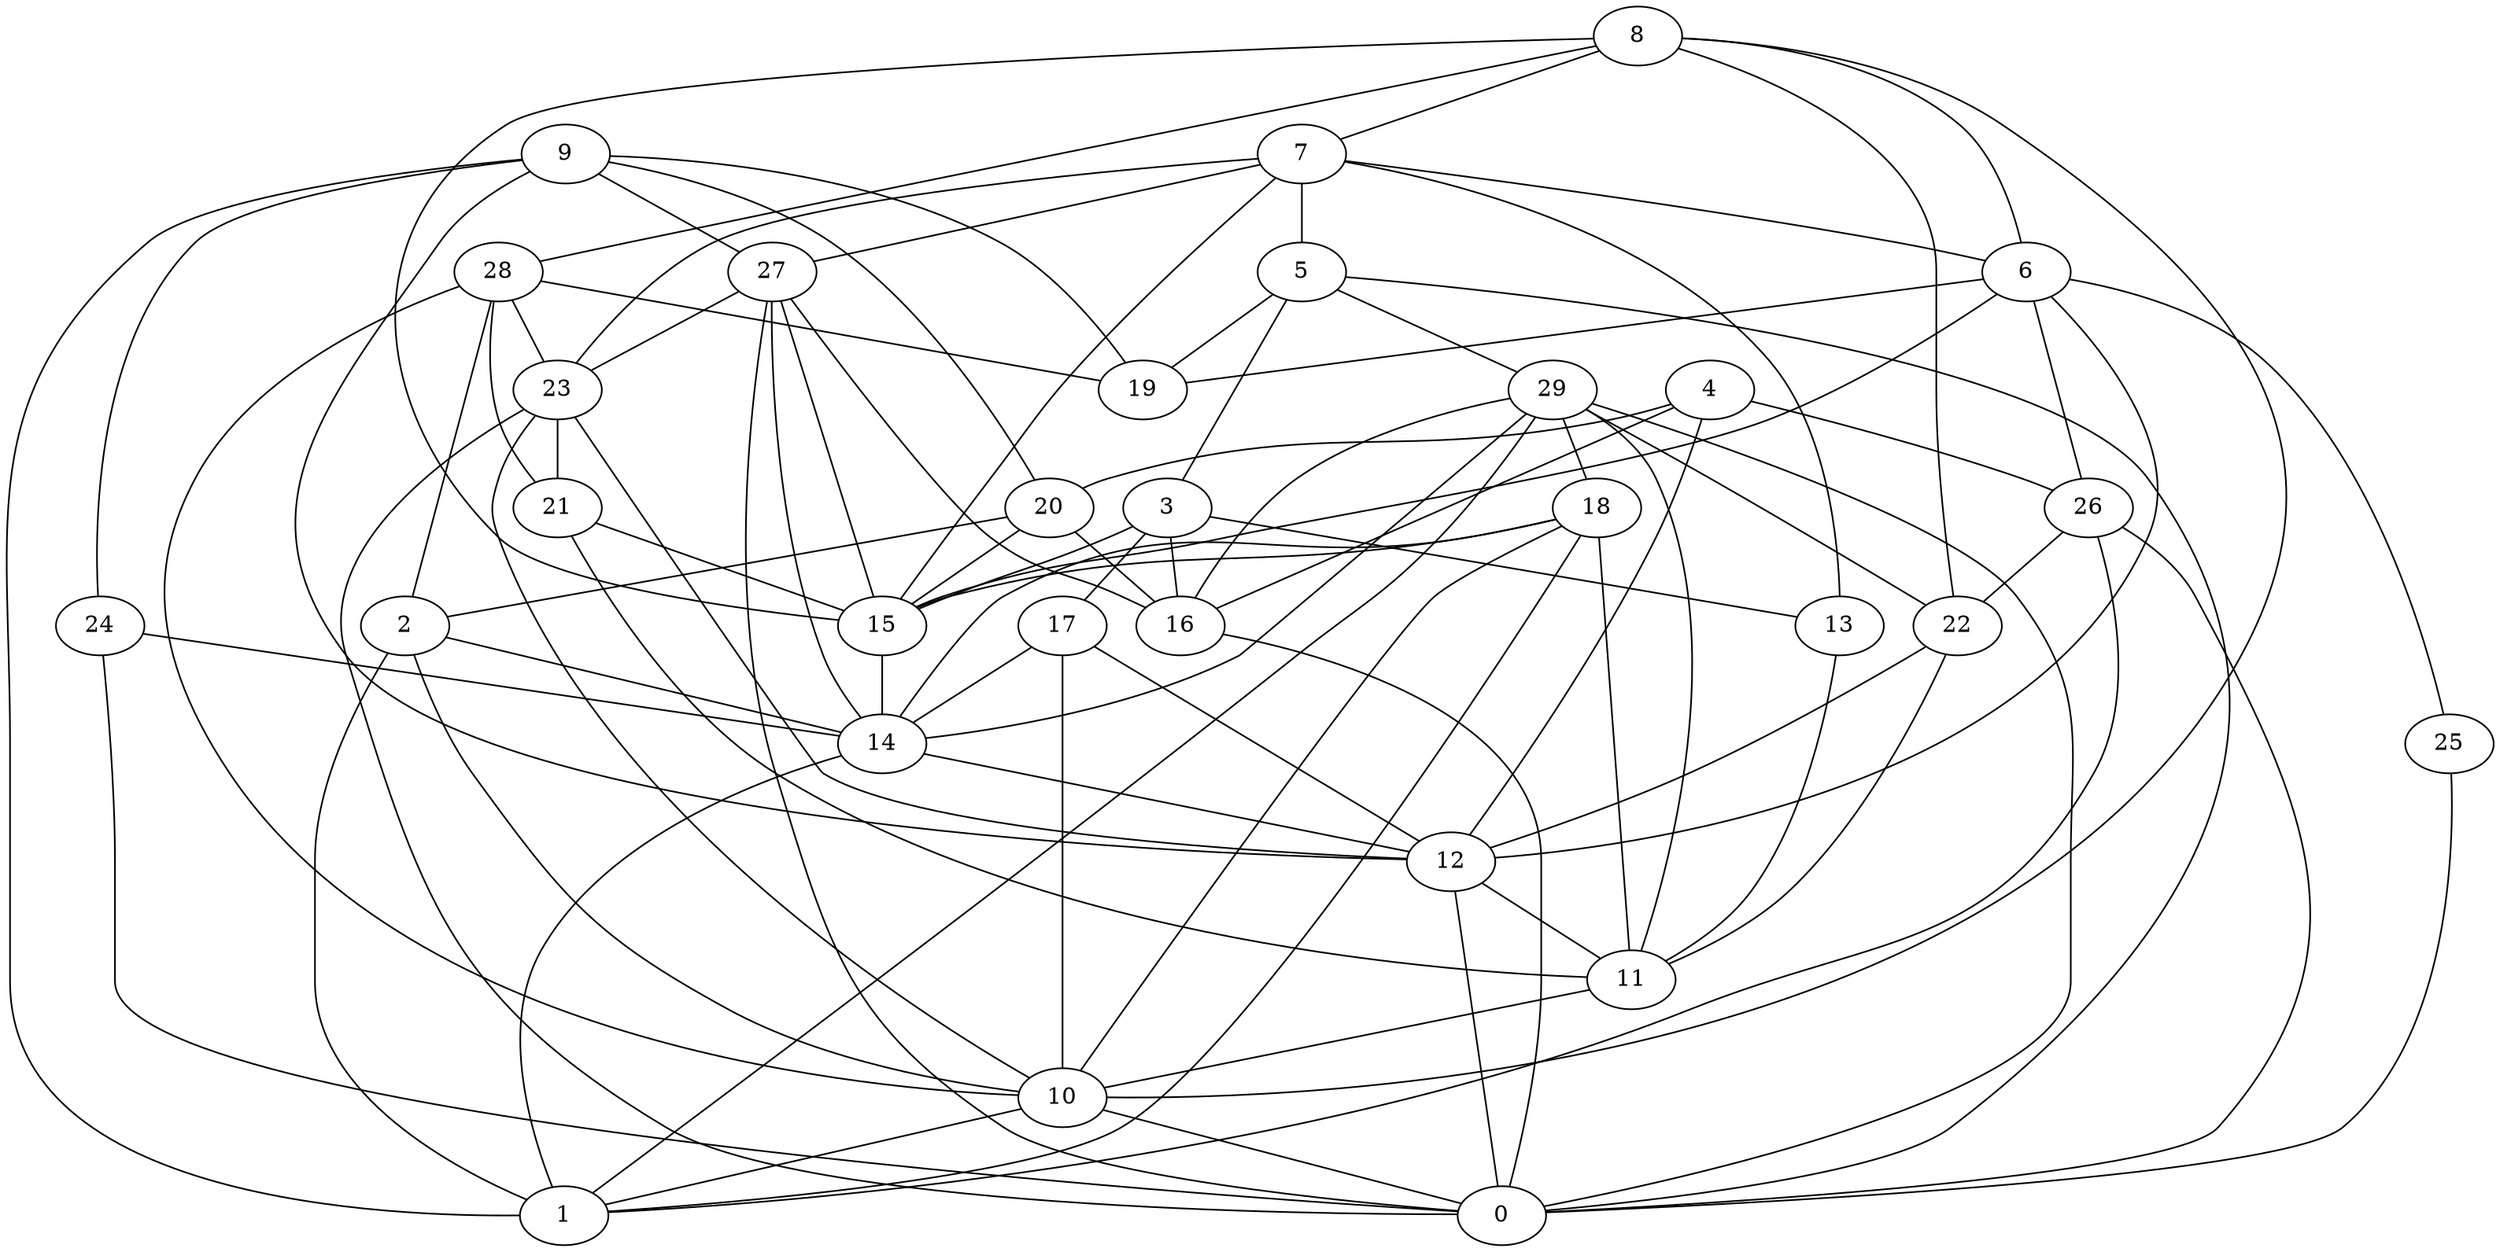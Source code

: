digraph GG_graph {

subgraph G_graph {
edge [color = black]
"4" -> "12" [dir = none]
"4" -> "26" [dir = none]
"4" -> "16" [dir = none]
"4" -> "20" [dir = none]
"28" -> "19" [dir = none]
"28" -> "10" [dir = none]
"28" -> "21" [dir = none]
"26" -> "22" [dir = none]
"15" -> "14" [dir = none]
"29" -> "22" [dir = none]
"29" -> "0" [dir = none]
"29" -> "11" [dir = none]
"29" -> "14" [dir = none]
"29" -> "18" [dir = none]
"13" -> "11" [dir = none]
"17" -> "14" [dir = none]
"17" -> "12" [dir = none]
"22" -> "12" [dir = none]
"9" -> "1" [dir = none]
"9" -> "20" [dir = none]
"9" -> "27" [dir = none]
"9" -> "19" [dir = none]
"18" -> "14" [dir = none]
"18" -> "15" [dir = none]
"18" -> "10" [dir = none]
"18" -> "1" [dir = none]
"27" -> "16" [dir = none]
"27" -> "23" [dir = none]
"27" -> "14" [dir = none]
"7" -> "6" [dir = none]
"7" -> "23" [dir = none]
"7" -> "5" [dir = none]
"7" -> "27" [dir = none]
"12" -> "0" [dir = none]
"12" -> "11" [dir = none]
"5" -> "19" [dir = none]
"5" -> "29" [dir = none]
"5" -> "0" [dir = none]
"5" -> "3" [dir = none]
"6" -> "25" [dir = none]
"6" -> "15" [dir = none]
"3" -> "15" [dir = none]
"3" -> "13" [dir = none]
"3" -> "16" [dir = none]
"16" -> "0" [dir = none]
"20" -> "2" [dir = none]
"20" -> "15" [dir = none]
"20" -> "16" [dir = none]
"23" -> "10" [dir = none]
"23" -> "0" [dir = none]
"23" -> "21" [dir = none]
"21" -> "15" [dir = none]
"8" -> "10" [dir = none]
"8" -> "7" [dir = none]
"2" -> "10" [dir = none]
"25" -> "0" [dir = none]
"24" -> "14" [dir = none]
"24" -> "0" [dir = none]
"27" -> "15" [dir = none]
"6" -> "26" [dir = none]
"29" -> "16" [dir = none]
"10" -> "0" [dir = none]
"28" -> "23" [dir = none]
"2" -> "1" [dir = none]
"21" -> "11" [dir = none]
"7" -> "13" [dir = none]
"26" -> "0" [dir = none]
"14" -> "1" [dir = none]
"8" -> "6" [dir = none]
"17" -> "10" [dir = none]
"14" -> "12" [dir = none]
"6" -> "19" [dir = none]
"23" -> "12" [dir = none]
"8" -> "15" [dir = none]
"9" -> "12" [dir = none]
"7" -> "15" [dir = none]
"27" -> "0" [dir = none]
"3" -> "17" [dir = none]
"10" -> "1" [dir = none]
"22" -> "11" [dir = none]
"18" -> "11" [dir = none]
"8" -> "22" [dir = none]
"6" -> "12" [dir = none]
"28" -> "2" [dir = none]
"11" -> "10" [dir = none]
"2" -> "14" [dir = none]
"26" -> "1" [dir = none]
"29" -> "1" [dir = none]
"9" -> "24" [dir = none]
"8" -> "28" [dir = none]
}

}
